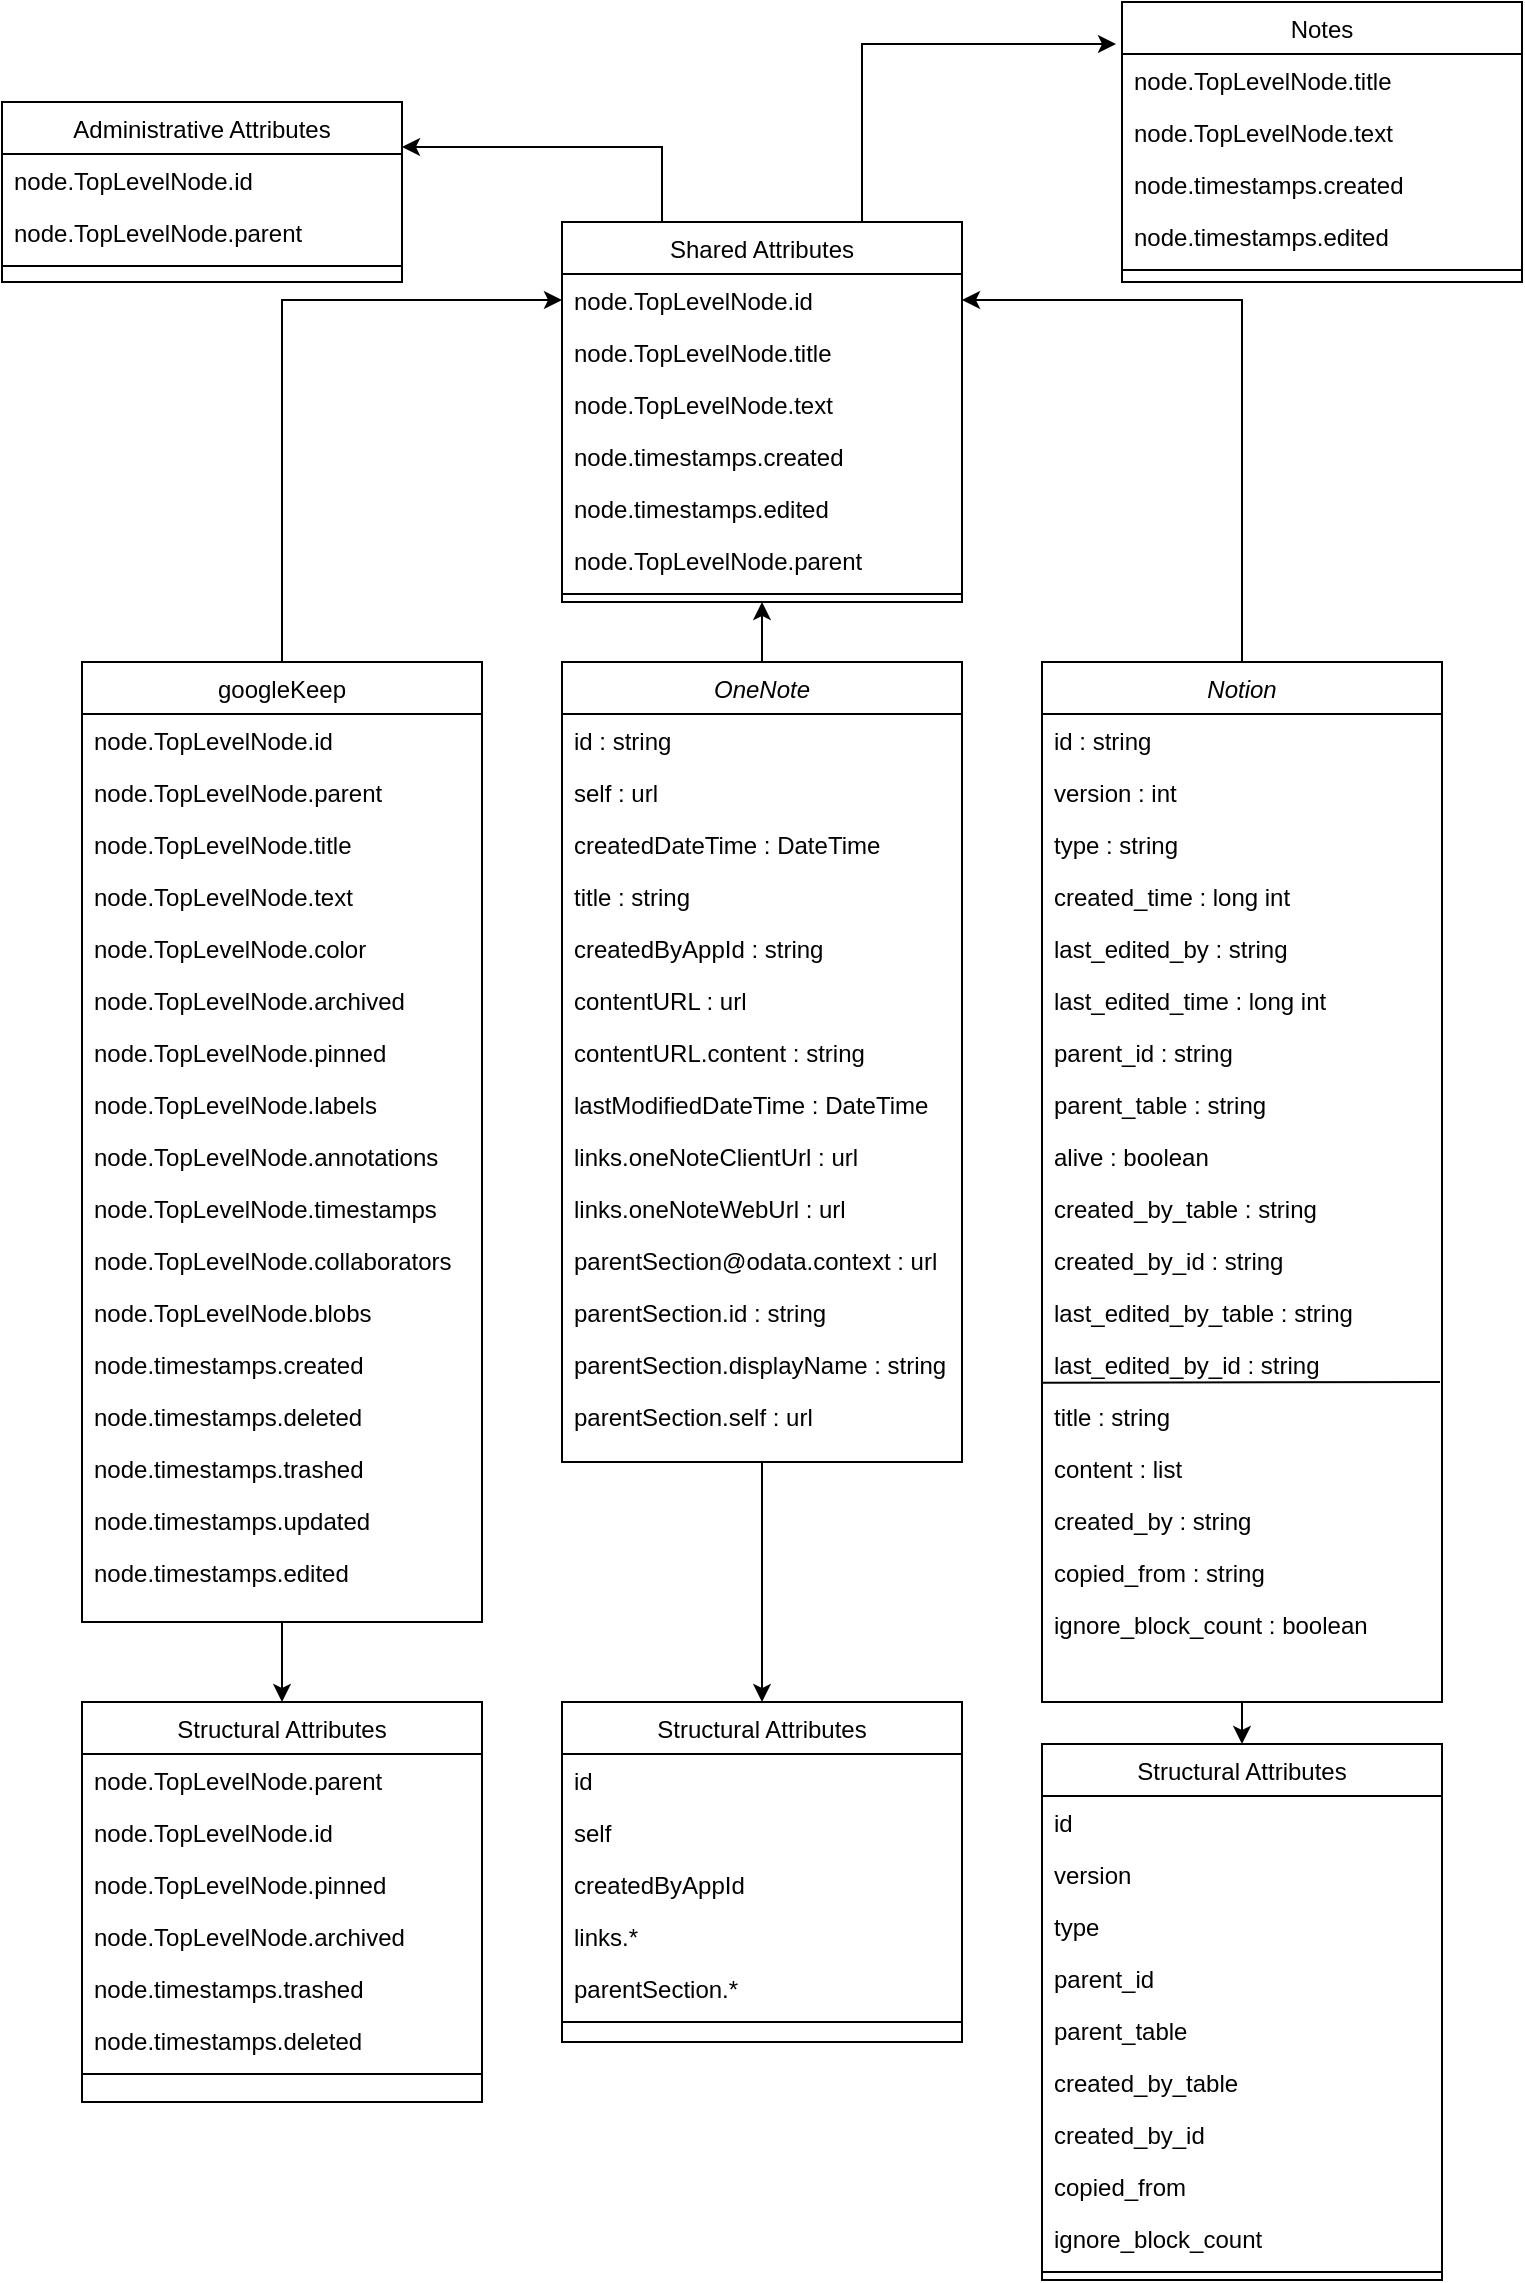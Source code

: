 <mxfile version="13.1.0" type="device"><diagram id="C5RBs43oDa-KdzZeNtuy" name="Page-1"><mxGraphModel dx="1424" dy="792" grid="1" gridSize="10" guides="1" tooltips="1" connect="1" arrows="1" fold="1" page="1" pageScale="1" pageWidth="827" pageHeight="1169" math="0" shadow="0"><root><mxCell id="WIyWlLk6GJQsqaUBKTNV-0"/><mxCell id="WIyWlLk6GJQsqaUBKTNV-1" parent="WIyWlLk6GJQsqaUBKTNV-0"/><mxCell id="JfaCgHYBOTV-kpZcKpVg-68" style="edgeStyle=orthogonalEdgeStyle;rounded=0;orthogonalLoop=1;jettySize=auto;html=1;exitX=0.5;exitY=0;exitDx=0;exitDy=0;entryX=0;entryY=0.5;entryDx=0;entryDy=0;" parent="WIyWlLk6GJQsqaUBKTNV-1" source="zkfFHV4jXpPFQw0GAbJ--6" edge="1"><mxGeometry relative="1" as="geometry"><mxPoint x="320" y="179" as="targetPoint"/><Array as="points"><mxPoint x="180" y="179"/></Array></mxGeometry></mxCell><mxCell id="ydB9DaKK_zEa8O-O2ueT-28" style="edgeStyle=orthogonalEdgeStyle;rounded=0;orthogonalLoop=1;jettySize=auto;html=1;exitX=0.5;exitY=1;exitDx=0;exitDy=0;entryX=0.5;entryY=0;entryDx=0;entryDy=0;" edge="1" parent="WIyWlLk6GJQsqaUBKTNV-1" source="zkfFHV4jXpPFQw0GAbJ--6" target="ydB9DaKK_zEa8O-O2ueT-0"><mxGeometry relative="1" as="geometry"/></mxCell><mxCell id="zkfFHV4jXpPFQw0GAbJ--6" value="googleKeep" style="swimlane;fontStyle=0;align=center;verticalAlign=top;childLayout=stackLayout;horizontal=1;startSize=26;horizontalStack=0;resizeParent=1;resizeLast=0;collapsible=1;marginBottom=0;rounded=0;shadow=0;strokeWidth=1;" parent="WIyWlLk6GJQsqaUBKTNV-1" vertex="1"><mxGeometry x="80" y="360" width="200" height="480" as="geometry"><mxRectangle x="130" y="380" width="160" height="26" as="alternateBounds"/></mxGeometry></mxCell><mxCell id="zkfFHV4jXpPFQw0GAbJ--7" value="node.TopLevelNode.id &#xA;" style="text;align=left;verticalAlign=top;spacingLeft=4;spacingRight=4;overflow=hidden;rotatable=0;points=[[0,0.5],[1,0.5]];portConstraint=eastwest;" parent="zkfFHV4jXpPFQw0GAbJ--6" vertex="1"><mxGeometry y="26" width="200" height="26" as="geometry"/></mxCell><mxCell id="JfaCgHYBOTV-kpZcKpVg-0" value="node.TopLevelNode.parent &#xA;" style="text;align=left;verticalAlign=top;spacingLeft=4;spacingRight=4;overflow=hidden;rotatable=0;points=[[0,0.5],[1,0.5]];portConstraint=eastwest;" parent="zkfFHV4jXpPFQw0GAbJ--6" vertex="1"><mxGeometry y="52" width="200" height="26" as="geometry"/></mxCell><mxCell id="JfaCgHYBOTV-kpZcKpVg-1" value="node.TopLevelNode.title &#xA;" style="text;align=left;verticalAlign=top;spacingLeft=4;spacingRight=4;overflow=hidden;rotatable=0;points=[[0,0.5],[1,0.5]];portConstraint=eastwest;" parent="zkfFHV4jXpPFQw0GAbJ--6" vertex="1"><mxGeometry y="78" width="200" height="26" as="geometry"/></mxCell><mxCell id="JfaCgHYBOTV-kpZcKpVg-3" value="node.TopLevelNode.text &#xA;" style="text;align=left;verticalAlign=top;spacingLeft=4;spacingRight=4;overflow=hidden;rotatable=0;points=[[0,0.5],[1,0.5]];portConstraint=eastwest;" parent="zkfFHV4jXpPFQw0GAbJ--6" vertex="1"><mxGeometry y="104" width="200" height="26" as="geometry"/></mxCell><mxCell id="JfaCgHYBOTV-kpZcKpVg-4" value="node.TopLevelNode.color &#xA;" style="text;align=left;verticalAlign=top;spacingLeft=4;spacingRight=4;overflow=hidden;rotatable=0;points=[[0,0.5],[1,0.5]];portConstraint=eastwest;" parent="zkfFHV4jXpPFQw0GAbJ--6" vertex="1"><mxGeometry y="130" width="200" height="26" as="geometry"/></mxCell><mxCell id="JfaCgHYBOTV-kpZcKpVg-5" value="node.TopLevelNode.archived &#xA;" style="text;align=left;verticalAlign=top;spacingLeft=4;spacingRight=4;overflow=hidden;rotatable=0;points=[[0,0.5],[1,0.5]];portConstraint=eastwest;" parent="zkfFHV4jXpPFQw0GAbJ--6" vertex="1"><mxGeometry y="156" width="200" height="26" as="geometry"/></mxCell><mxCell id="JfaCgHYBOTV-kpZcKpVg-7" value="node.TopLevelNode.pinned &#xA;" style="text;align=left;verticalAlign=top;spacingLeft=4;spacingRight=4;overflow=hidden;rotatable=0;points=[[0,0.5],[1,0.5]];portConstraint=eastwest;" parent="zkfFHV4jXpPFQw0GAbJ--6" vertex="1"><mxGeometry y="182" width="200" height="26" as="geometry"/></mxCell><mxCell id="JfaCgHYBOTV-kpZcKpVg-9" value="node.TopLevelNode.labels &#xA;" style="text;align=left;verticalAlign=top;spacingLeft=4;spacingRight=4;overflow=hidden;rotatable=0;points=[[0,0.5],[1,0.5]];portConstraint=eastwest;" parent="zkfFHV4jXpPFQw0GAbJ--6" vertex="1"><mxGeometry y="208" width="200" height="26" as="geometry"/></mxCell><mxCell id="JfaCgHYBOTV-kpZcKpVg-8" value="node.TopLevelNode.annotations &#xA;" style="text;align=left;verticalAlign=top;spacingLeft=4;spacingRight=4;overflow=hidden;rotatable=0;points=[[0,0.5],[1,0.5]];portConstraint=eastwest;" parent="zkfFHV4jXpPFQw0GAbJ--6" vertex="1"><mxGeometry y="234" width="200" height="26" as="geometry"/></mxCell><mxCell id="JfaCgHYBOTV-kpZcKpVg-10" value="node.TopLevelNode.timestamps &#xA;" style="text;align=left;verticalAlign=top;spacingLeft=4;spacingRight=4;overflow=hidden;rotatable=0;points=[[0,0.5],[1,0.5]];portConstraint=eastwest;" parent="zkfFHV4jXpPFQw0GAbJ--6" vertex="1"><mxGeometry y="260" width="200" height="26" as="geometry"/></mxCell><mxCell id="JfaCgHYBOTV-kpZcKpVg-12" value="node.TopLevelNode.collaborators &#xA;" style="text;align=left;verticalAlign=top;spacingLeft=4;spacingRight=4;overflow=hidden;rotatable=0;points=[[0,0.5],[1,0.5]];portConstraint=eastwest;" parent="zkfFHV4jXpPFQw0GAbJ--6" vertex="1"><mxGeometry y="286" width="200" height="26" as="geometry"/></mxCell><mxCell id="JfaCgHYBOTV-kpZcKpVg-11" value="node.TopLevelNode.blobs &#xA;" style="text;align=left;verticalAlign=top;spacingLeft=4;spacingRight=4;overflow=hidden;rotatable=0;points=[[0,0.5],[1,0.5]];portConstraint=eastwest;" parent="zkfFHV4jXpPFQw0GAbJ--6" vertex="1"><mxGeometry y="312" width="200" height="26" as="geometry"/></mxCell><mxCell id="JfaCgHYBOTV-kpZcKpVg-13" value="node.timestamps.created &#xA;" style="text;align=left;verticalAlign=top;spacingLeft=4;spacingRight=4;overflow=hidden;rotatable=0;points=[[0,0.5],[1,0.5]];portConstraint=eastwest;" parent="zkfFHV4jXpPFQw0GAbJ--6" vertex="1"><mxGeometry y="338" width="200" height="26" as="geometry"/></mxCell><mxCell id="JfaCgHYBOTV-kpZcKpVg-6" value="node.timestamps.deleted" style="text;align=left;verticalAlign=top;spacingLeft=4;spacingRight=4;overflow=hidden;rotatable=0;points=[[0,0.5],[1,0.5]];portConstraint=eastwest;" parent="zkfFHV4jXpPFQw0GAbJ--6" vertex="1"><mxGeometry y="364" width="200" height="26" as="geometry"/></mxCell><mxCell id="JfaCgHYBOTV-kpZcKpVg-14" value="node.timestamps.trashed" style="text;align=left;verticalAlign=top;spacingLeft=4;spacingRight=4;overflow=hidden;rotatable=0;points=[[0,0.5],[1,0.5]];portConstraint=eastwest;" parent="zkfFHV4jXpPFQw0GAbJ--6" vertex="1"><mxGeometry y="390" width="200" height="26" as="geometry"/></mxCell><mxCell id="JfaCgHYBOTV-kpZcKpVg-15" value="node.timestamps.updated" style="text;align=left;verticalAlign=top;spacingLeft=4;spacingRight=4;overflow=hidden;rotatable=0;points=[[0,0.5],[1,0.5]];portConstraint=eastwest;" parent="zkfFHV4jXpPFQw0GAbJ--6" vertex="1"><mxGeometry y="416" width="200" height="26" as="geometry"/></mxCell><mxCell id="JfaCgHYBOTV-kpZcKpVg-16" value="node.timestamps.edited" style="text;align=left;verticalAlign=top;spacingLeft=4;spacingRight=4;overflow=hidden;rotatable=0;points=[[0,0.5],[1,0.5]];portConstraint=eastwest;" parent="zkfFHV4jXpPFQw0GAbJ--6" vertex="1"><mxGeometry y="442" width="200" height="26" as="geometry"/></mxCell><mxCell id="JfaCgHYBOTV-kpZcKpVg-69" style="edgeStyle=orthogonalEdgeStyle;rounded=0;orthogonalLoop=1;jettySize=auto;html=1;exitX=0.5;exitY=0;exitDx=0;exitDy=0;entryX=0.5;entryY=1;entryDx=0;entryDy=0;" parent="WIyWlLk6GJQsqaUBKTNV-1" source="zkfFHV4jXpPFQw0GAbJ--0" target="JfaCgHYBOTV-kpZcKpVg-49" edge="1"><mxGeometry relative="1" as="geometry"/></mxCell><mxCell id="ydB9DaKK_zEa8O-O2ueT-29" style="edgeStyle=orthogonalEdgeStyle;rounded=0;orthogonalLoop=1;jettySize=auto;html=1;exitX=0.5;exitY=1;exitDx=0;exitDy=0;entryX=0.5;entryY=0;entryDx=0;entryDy=0;" edge="1" parent="WIyWlLk6GJQsqaUBKTNV-1" source="zkfFHV4jXpPFQw0GAbJ--0" target="ydB9DaKK_zEa8O-O2ueT-9"><mxGeometry relative="1" as="geometry"/></mxCell><mxCell id="zkfFHV4jXpPFQw0GAbJ--0" value="OneNote" style="swimlane;fontStyle=2;align=center;verticalAlign=top;childLayout=stackLayout;horizontal=1;startSize=26;horizontalStack=0;resizeParent=1;resizeLast=0;collapsible=1;marginBottom=0;rounded=0;shadow=0;strokeWidth=1;" parent="WIyWlLk6GJQsqaUBKTNV-1" vertex="1"><mxGeometry x="320" y="360" width="200" height="400" as="geometry"><mxRectangle x="230" y="140" width="160" height="26" as="alternateBounds"/></mxGeometry></mxCell><mxCell id="zkfFHV4jXpPFQw0GAbJ--1" value="id : string" style="text;align=left;verticalAlign=top;spacingLeft=4;spacingRight=4;overflow=hidden;rotatable=0;points=[[0,0.5],[1,0.5]];portConstraint=eastwest;" parent="zkfFHV4jXpPFQw0GAbJ--0" vertex="1"><mxGeometry y="26" width="200" height="26" as="geometry"/></mxCell><mxCell id="zkfFHV4jXpPFQw0GAbJ--2" value="self : url" style="text;align=left;verticalAlign=top;spacingLeft=4;spacingRight=4;overflow=hidden;rotatable=0;points=[[0,0.5],[1,0.5]];portConstraint=eastwest;rounded=0;shadow=0;html=0;" parent="zkfFHV4jXpPFQw0GAbJ--0" vertex="1"><mxGeometry y="52" width="200" height="26" as="geometry"/></mxCell><mxCell id="zkfFHV4jXpPFQw0GAbJ--3" value="createdDateTime : DateTime" style="text;align=left;verticalAlign=top;spacingLeft=4;spacingRight=4;overflow=hidden;rotatable=0;points=[[0,0.5],[1,0.5]];portConstraint=eastwest;rounded=0;shadow=0;html=0;" parent="zkfFHV4jXpPFQw0GAbJ--0" vertex="1"><mxGeometry y="78" width="200" height="26" as="geometry"/></mxCell><mxCell id="JfaCgHYBOTV-kpZcKpVg-17" value="title : string" style="text;align=left;verticalAlign=top;spacingLeft=4;spacingRight=4;overflow=hidden;rotatable=0;points=[[0,0.5],[1,0.5]];portConstraint=eastwest;rounded=0;shadow=0;html=0;" parent="zkfFHV4jXpPFQw0GAbJ--0" vertex="1"><mxGeometry y="104" width="200" height="26" as="geometry"/></mxCell><mxCell id="JfaCgHYBOTV-kpZcKpVg-20" value="createdByAppId : string" style="text;align=left;verticalAlign=top;spacingLeft=4;spacingRight=4;overflow=hidden;rotatable=0;points=[[0,0.5],[1,0.5]];portConstraint=eastwest;rounded=0;shadow=0;html=0;" parent="zkfFHV4jXpPFQw0GAbJ--0" vertex="1"><mxGeometry y="130" width="200" height="26" as="geometry"/></mxCell><mxCell id="JfaCgHYBOTV-kpZcKpVg-22" value="contentURL : url" style="text;align=left;verticalAlign=top;spacingLeft=4;spacingRight=4;overflow=hidden;rotatable=0;points=[[0,0.5],[1,0.5]];portConstraint=eastwest;rounded=0;shadow=0;html=0;" parent="zkfFHV4jXpPFQw0GAbJ--0" vertex="1"><mxGeometry y="156" width="200" height="26" as="geometry"/></mxCell><mxCell id="JfaCgHYBOTV-kpZcKpVg-19" value="contentURL.content : string" style="text;align=left;verticalAlign=top;spacingLeft=4;spacingRight=4;overflow=hidden;rotatable=0;points=[[0,0.5],[1,0.5]];portConstraint=eastwest;rounded=0;shadow=0;html=0;" parent="zkfFHV4jXpPFQw0GAbJ--0" vertex="1"><mxGeometry y="182" width="200" height="26" as="geometry"/></mxCell><mxCell id="JfaCgHYBOTV-kpZcKpVg-21" value="lastModifiedDateTime : DateTime" style="text;align=left;verticalAlign=top;spacingLeft=4;spacingRight=4;overflow=hidden;rotatable=0;points=[[0,0.5],[1,0.5]];portConstraint=eastwest;rounded=0;shadow=0;html=0;" parent="zkfFHV4jXpPFQw0GAbJ--0" vertex="1"><mxGeometry y="208" width="200" height="26" as="geometry"/></mxCell><mxCell id="JfaCgHYBOTV-kpZcKpVg-18" value="links.oneNoteClientUrl : url" style="text;align=left;verticalAlign=top;spacingLeft=4;spacingRight=4;overflow=hidden;rotatable=0;points=[[0,0.5],[1,0.5]];portConstraint=eastwest;rounded=0;shadow=0;html=0;" parent="zkfFHV4jXpPFQw0GAbJ--0" vertex="1"><mxGeometry y="234" width="200" height="26" as="geometry"/></mxCell><mxCell id="JfaCgHYBOTV-kpZcKpVg-25" value="links.oneNoteWebUrl : url" style="text;align=left;verticalAlign=top;spacingLeft=4;spacingRight=4;overflow=hidden;rotatable=0;points=[[0,0.5],[1,0.5]];portConstraint=eastwest;rounded=0;shadow=0;html=0;" parent="zkfFHV4jXpPFQw0GAbJ--0" vertex="1"><mxGeometry y="260" width="200" height="26" as="geometry"/></mxCell><mxCell id="JfaCgHYBOTV-kpZcKpVg-26" value="parentSection@odata.context : url" style="text;align=left;verticalAlign=top;spacingLeft=4;spacingRight=4;overflow=hidden;rotatable=0;points=[[0,0.5],[1,0.5]];portConstraint=eastwest;rounded=0;shadow=0;html=0;" parent="zkfFHV4jXpPFQw0GAbJ--0" vertex="1"><mxGeometry y="286" width="200" height="26" as="geometry"/></mxCell><mxCell id="JfaCgHYBOTV-kpZcKpVg-27" value="parentSection.id : string" style="text;align=left;verticalAlign=top;spacingLeft=4;spacingRight=4;overflow=hidden;rotatable=0;points=[[0,0.5],[1,0.5]];portConstraint=eastwest;rounded=0;shadow=0;html=0;" parent="zkfFHV4jXpPFQw0GAbJ--0" vertex="1"><mxGeometry y="312" width="200" height="26" as="geometry"/></mxCell><mxCell id="JfaCgHYBOTV-kpZcKpVg-23" value="parentSection.displayName : string" style="text;align=left;verticalAlign=top;spacingLeft=4;spacingRight=4;overflow=hidden;rotatable=0;points=[[0,0.5],[1,0.5]];portConstraint=eastwest;rounded=0;shadow=0;html=0;" parent="zkfFHV4jXpPFQw0GAbJ--0" vertex="1"><mxGeometry y="338" width="200" height="26" as="geometry"/></mxCell><mxCell id="JfaCgHYBOTV-kpZcKpVg-24" value="parentSection.self : url" style="text;align=left;verticalAlign=top;spacingLeft=4;spacingRight=4;overflow=hidden;rotatable=0;points=[[0,0.5],[1,0.5]];portConstraint=eastwest;rounded=0;shadow=0;html=0;" parent="zkfFHV4jXpPFQw0GAbJ--0" vertex="1"><mxGeometry y="364" width="200" height="26" as="geometry"/></mxCell><mxCell id="JfaCgHYBOTV-kpZcKpVg-70" style="edgeStyle=orthogonalEdgeStyle;rounded=0;orthogonalLoop=1;jettySize=auto;html=1;exitX=0.5;exitY=0;exitDx=0;exitDy=0;entryX=1;entryY=0.5;entryDx=0;entryDy=0;" parent="WIyWlLk6GJQsqaUBKTNV-1" source="JfaCgHYBOTV-kpZcKpVg-28" edge="1"><mxGeometry relative="1" as="geometry"><mxPoint x="520" y="179" as="targetPoint"/><Array as="points"><mxPoint x="660" y="179"/></Array></mxGeometry></mxCell><mxCell id="ydB9DaKK_zEa8O-O2ueT-30" style="edgeStyle=orthogonalEdgeStyle;rounded=0;orthogonalLoop=1;jettySize=auto;html=1;exitX=0.5;exitY=1;exitDx=0;exitDy=0;entryX=0.5;entryY=0;entryDx=0;entryDy=0;" edge="1" parent="WIyWlLk6GJQsqaUBKTNV-1" source="JfaCgHYBOTV-kpZcKpVg-28" target="ydB9DaKK_zEa8O-O2ueT-17"><mxGeometry relative="1" as="geometry"/></mxCell><mxCell id="JfaCgHYBOTV-kpZcKpVg-28" value="Notion" style="swimlane;fontStyle=2;align=center;verticalAlign=top;childLayout=stackLayout;horizontal=1;startSize=26;horizontalStack=0;resizeParent=1;resizeLast=0;collapsible=1;marginBottom=0;rounded=0;shadow=0;strokeWidth=1;" parent="WIyWlLk6GJQsqaUBKTNV-1" vertex="1"><mxGeometry x="560" y="360" width="200" height="520" as="geometry"><mxRectangle x="230" y="140" width="160" height="26" as="alternateBounds"/></mxGeometry></mxCell><mxCell id="JfaCgHYBOTV-kpZcKpVg-29" value="id : string" style="text;align=left;verticalAlign=top;spacingLeft=4;spacingRight=4;overflow=hidden;rotatable=0;points=[[0,0.5],[1,0.5]];portConstraint=eastwest;" parent="JfaCgHYBOTV-kpZcKpVg-28" vertex="1"><mxGeometry y="26" width="200" height="26" as="geometry"/></mxCell><mxCell id="JfaCgHYBOTV-kpZcKpVg-30" value="version : int" style="text;align=left;verticalAlign=top;spacingLeft=4;spacingRight=4;overflow=hidden;rotatable=0;points=[[0,0.5],[1,0.5]];portConstraint=eastwest;rounded=0;shadow=0;html=0;" parent="JfaCgHYBOTV-kpZcKpVg-28" vertex="1"><mxGeometry y="52" width="200" height="26" as="geometry"/></mxCell><mxCell id="JfaCgHYBOTV-kpZcKpVg-31" value="type : string" style="text;align=left;verticalAlign=top;spacingLeft=4;spacingRight=4;overflow=hidden;rotatable=0;points=[[0,0.5],[1,0.5]];portConstraint=eastwest;rounded=0;shadow=0;html=0;" parent="JfaCgHYBOTV-kpZcKpVg-28" vertex="1"><mxGeometry y="78" width="200" height="26" as="geometry"/></mxCell><mxCell id="JfaCgHYBOTV-kpZcKpVg-33" value="created_time : long int" style="text;align=left;verticalAlign=top;spacingLeft=4;spacingRight=4;overflow=hidden;rotatable=0;points=[[0,0.5],[1,0.5]];portConstraint=eastwest;rounded=0;shadow=0;html=0;" parent="JfaCgHYBOTV-kpZcKpVg-28" vertex="1"><mxGeometry y="104" width="200" height="26" as="geometry"/></mxCell><mxCell id="JfaCgHYBOTV-kpZcKpVg-34" value="last_edited_by : string" style="text;align=left;verticalAlign=top;spacingLeft=4;spacingRight=4;overflow=hidden;rotatable=0;points=[[0,0.5],[1,0.5]];portConstraint=eastwest;rounded=0;shadow=0;html=0;" parent="JfaCgHYBOTV-kpZcKpVg-28" vertex="1"><mxGeometry y="130" width="200" height="26" as="geometry"/></mxCell><mxCell id="JfaCgHYBOTV-kpZcKpVg-35" value="last_edited_time : long int" style="text;align=left;verticalAlign=top;spacingLeft=4;spacingRight=4;overflow=hidden;rotatable=0;points=[[0,0.5],[1,0.5]];portConstraint=eastwest;rounded=0;shadow=0;html=0;" parent="JfaCgHYBOTV-kpZcKpVg-28" vertex="1"><mxGeometry y="156" width="200" height="26" as="geometry"/></mxCell><mxCell id="JfaCgHYBOTV-kpZcKpVg-36" value="parent_id : string" style="text;align=left;verticalAlign=top;spacingLeft=4;spacingRight=4;overflow=hidden;rotatable=0;points=[[0,0.5],[1,0.5]];portConstraint=eastwest;rounded=0;shadow=0;html=0;" parent="JfaCgHYBOTV-kpZcKpVg-28" vertex="1"><mxGeometry y="182" width="200" height="26" as="geometry"/></mxCell><mxCell id="JfaCgHYBOTV-kpZcKpVg-37" value="parent_table : string" style="text;align=left;verticalAlign=top;spacingLeft=4;spacingRight=4;overflow=hidden;rotatable=0;points=[[0,0.5],[1,0.5]];portConstraint=eastwest;rounded=0;shadow=0;html=0;" parent="JfaCgHYBOTV-kpZcKpVg-28" vertex="1"><mxGeometry y="208" width="200" height="26" as="geometry"/></mxCell><mxCell id="JfaCgHYBOTV-kpZcKpVg-38" value="alive : boolean" style="text;align=left;verticalAlign=top;spacingLeft=4;spacingRight=4;overflow=hidden;rotatable=0;points=[[0,0.5],[1,0.5]];portConstraint=eastwest;rounded=0;shadow=0;html=0;" parent="JfaCgHYBOTV-kpZcKpVg-28" vertex="1"><mxGeometry y="234" width="200" height="26" as="geometry"/></mxCell><mxCell id="JfaCgHYBOTV-kpZcKpVg-39" value="created_by_table : string" style="text;align=left;verticalAlign=top;spacingLeft=4;spacingRight=4;overflow=hidden;rotatable=0;points=[[0,0.5],[1,0.5]];portConstraint=eastwest;rounded=0;shadow=0;html=0;" parent="JfaCgHYBOTV-kpZcKpVg-28" vertex="1"><mxGeometry y="260" width="200" height="26" as="geometry"/></mxCell><mxCell id="JfaCgHYBOTV-kpZcKpVg-40" value="created_by_id : string" style="text;align=left;verticalAlign=top;spacingLeft=4;spacingRight=4;overflow=hidden;rotatable=0;points=[[0,0.5],[1,0.5]];portConstraint=eastwest;rounded=0;shadow=0;html=0;" parent="JfaCgHYBOTV-kpZcKpVg-28" vertex="1"><mxGeometry y="286" width="200" height="26" as="geometry"/></mxCell><mxCell id="JfaCgHYBOTV-kpZcKpVg-41" value="last_edited_by_table : string" style="text;align=left;verticalAlign=top;spacingLeft=4;spacingRight=4;overflow=hidden;rotatable=0;points=[[0,0.5],[1,0.5]];portConstraint=eastwest;rounded=0;shadow=0;html=0;" parent="JfaCgHYBOTV-kpZcKpVg-28" vertex="1"><mxGeometry y="312" width="200" height="26" as="geometry"/></mxCell><mxCell id="JfaCgHYBOTV-kpZcKpVg-42" value="last_edited_by_id : string" style="text;align=left;verticalAlign=top;spacingLeft=4;spacingRight=4;overflow=hidden;rotatable=0;points=[[0,0.5],[1,0.5]];portConstraint=eastwest;rounded=0;shadow=0;html=0;" parent="JfaCgHYBOTV-kpZcKpVg-28" vertex="1"><mxGeometry y="338" width="200" height="26" as="geometry"/></mxCell><mxCell id="JfaCgHYBOTV-kpZcKpVg-45" value="title : string" style="text;align=left;verticalAlign=top;spacingLeft=4;spacingRight=4;overflow=hidden;rotatable=0;points=[[0,0.5],[1,0.5]];portConstraint=eastwest;rounded=0;shadow=0;html=0;" parent="JfaCgHYBOTV-kpZcKpVg-28" vertex="1"><mxGeometry y="364" width="200" height="26" as="geometry"/></mxCell><mxCell id="JfaCgHYBOTV-kpZcKpVg-46" value="content : list" style="text;align=left;verticalAlign=top;spacingLeft=4;spacingRight=4;overflow=hidden;rotatable=0;points=[[0,0.5],[1,0.5]];portConstraint=eastwest;rounded=0;shadow=0;html=0;" parent="JfaCgHYBOTV-kpZcKpVg-28" vertex="1"><mxGeometry y="390" width="200" height="26" as="geometry"/></mxCell><mxCell id="JfaCgHYBOTV-kpZcKpVg-48" value="created_by : string" style="text;align=left;verticalAlign=top;spacingLeft=4;spacingRight=4;overflow=hidden;rotatable=0;points=[[0,0.5],[1,0.5]];portConstraint=eastwest;rounded=0;shadow=0;html=0;" parent="JfaCgHYBOTV-kpZcKpVg-28" vertex="1"><mxGeometry y="416" width="200" height="26" as="geometry"/></mxCell><mxCell id="JfaCgHYBOTV-kpZcKpVg-47" value="copied_from : string" style="text;align=left;verticalAlign=top;spacingLeft=4;spacingRight=4;overflow=hidden;rotatable=0;points=[[0,0.5],[1,0.5]];portConstraint=eastwest;rounded=0;shadow=0;html=0;" parent="JfaCgHYBOTV-kpZcKpVg-28" vertex="1"><mxGeometry y="442" width="200" height="26" as="geometry"/></mxCell><mxCell id="JfaCgHYBOTV-kpZcKpVg-32" value="ignore_block_count : boolean" style="text;align=left;verticalAlign=top;spacingLeft=4;spacingRight=4;overflow=hidden;rotatable=0;points=[[0,0.5],[1,0.5]];portConstraint=eastwest;rounded=0;shadow=0;html=0;" parent="JfaCgHYBOTV-kpZcKpVg-28" vertex="1"><mxGeometry y="468" width="200" height="26" as="geometry"/></mxCell><mxCell id="a1nf7_kKZEOx9Oq4Km3--19" value="" style="endArrow=none;html=1;exitX=0;exitY=0.86;exitDx=0;exitDy=0;exitPerimeter=0;" parent="JfaCgHYBOTV-kpZcKpVg-28" source="JfaCgHYBOTV-kpZcKpVg-42" edge="1"><mxGeometry width="50" height="50" relative="1" as="geometry"><mxPoint x="-170" y="500" as="sourcePoint"/><mxPoint x="199" y="360" as="targetPoint"/></mxGeometry></mxCell><mxCell id="a1nf7_kKZEOx9Oq4Km3--17" style="edgeStyle=orthogonalEdgeStyle;rounded=0;orthogonalLoop=1;jettySize=auto;html=1;exitX=0.25;exitY=0;exitDx=0;exitDy=0;entryX=1;entryY=0.25;entryDx=0;entryDy=0;" parent="WIyWlLk6GJQsqaUBKTNV-1" source="JfaCgHYBOTV-kpZcKpVg-49" target="a1nf7_kKZEOx9Oq4Km3--9" edge="1"><mxGeometry relative="1" as="geometry"/></mxCell><mxCell id="a1nf7_kKZEOx9Oq4Km3--18" style="edgeStyle=orthogonalEdgeStyle;rounded=0;orthogonalLoop=1;jettySize=auto;html=1;exitX=0.75;exitY=0;exitDx=0;exitDy=0;entryX=-0.015;entryY=-0.192;entryDx=0;entryDy=0;entryPerimeter=0;" parent="WIyWlLk6GJQsqaUBKTNV-1" source="JfaCgHYBOTV-kpZcKpVg-49" target="a1nf7_kKZEOx9Oq4Km3--3" edge="1"><mxGeometry relative="1" as="geometry"/></mxCell><mxCell id="JfaCgHYBOTV-kpZcKpVg-49" value="Shared Attributes" style="swimlane;fontStyle=0;align=center;verticalAlign=top;childLayout=stackLayout;horizontal=1;startSize=26;horizontalStack=0;resizeParent=1;resizeLast=0;collapsible=1;marginBottom=0;rounded=0;shadow=0;strokeWidth=1;" parent="WIyWlLk6GJQsqaUBKTNV-1" vertex="1"><mxGeometry x="320" y="140" width="200" height="190" as="geometry"><mxRectangle x="130" y="380" width="160" height="26" as="alternateBounds"/></mxGeometry></mxCell><mxCell id="JfaCgHYBOTV-kpZcKpVg-50" value="node.TopLevelNode.id &#xA;" style="text;align=left;verticalAlign=top;spacingLeft=4;spacingRight=4;overflow=hidden;rotatable=0;points=[[0,0.5],[1,0.5]];portConstraint=eastwest;" parent="JfaCgHYBOTV-kpZcKpVg-49" vertex="1"><mxGeometry y="26" width="200" height="26" as="geometry"/></mxCell><mxCell id="JfaCgHYBOTV-kpZcKpVg-52" value="node.TopLevelNode.title &#xA;" style="text;align=left;verticalAlign=top;spacingLeft=4;spacingRight=4;overflow=hidden;rotatable=0;points=[[0,0.5],[1,0.5]];portConstraint=eastwest;" parent="JfaCgHYBOTV-kpZcKpVg-49" vertex="1"><mxGeometry y="52" width="200" height="26" as="geometry"/></mxCell><mxCell id="JfaCgHYBOTV-kpZcKpVg-53" value="node.TopLevelNode.text &#xA;" style="text;align=left;verticalAlign=top;spacingLeft=4;spacingRight=4;overflow=hidden;rotatable=0;points=[[0,0.5],[1,0.5]];portConstraint=eastwest;" parent="JfaCgHYBOTV-kpZcKpVg-49" vertex="1"><mxGeometry y="78" width="200" height="26" as="geometry"/></mxCell><mxCell id="JfaCgHYBOTV-kpZcKpVg-62" value="node.timestamps.created &#xA;" style="text;align=left;verticalAlign=top;spacingLeft=4;spacingRight=4;overflow=hidden;rotatable=0;points=[[0,0.5],[1,0.5]];portConstraint=eastwest;" parent="JfaCgHYBOTV-kpZcKpVg-49" vertex="1"><mxGeometry y="104" width="200" height="26" as="geometry"/></mxCell><mxCell id="JfaCgHYBOTV-kpZcKpVg-66" value="node.timestamps.edited" style="text;align=left;verticalAlign=top;spacingLeft=4;spacingRight=4;overflow=hidden;rotatable=0;points=[[0,0.5],[1,0.5]];portConstraint=eastwest;" parent="JfaCgHYBOTV-kpZcKpVg-49" vertex="1"><mxGeometry y="130" width="200" height="26" as="geometry"/></mxCell><mxCell id="a1nf7_kKZEOx9Oq4Km3--0" value="node.TopLevelNode.parent &#xA;" style="text;align=left;verticalAlign=top;spacingLeft=4;spacingRight=4;overflow=hidden;rotatable=0;points=[[0,0.5],[1,0.5]];portConstraint=eastwest;" parent="JfaCgHYBOTV-kpZcKpVg-49" vertex="1"><mxGeometry y="156" width="200" height="26" as="geometry"/></mxCell><mxCell id="JfaCgHYBOTV-kpZcKpVg-67" value="" style="line;html=1;strokeWidth=1;align=left;verticalAlign=middle;spacingTop=-1;spacingLeft=3;spacingRight=3;rotatable=0;labelPosition=right;points=[];portConstraint=eastwest;" parent="JfaCgHYBOTV-kpZcKpVg-49" vertex="1"><mxGeometry y="182" width="200" height="8" as="geometry"/></mxCell><mxCell id="a1nf7_kKZEOx9Oq4Km3--9" value="Administrative Attributes" style="swimlane;fontStyle=0;align=center;verticalAlign=top;childLayout=stackLayout;horizontal=1;startSize=26;horizontalStack=0;resizeParent=1;resizeLast=0;collapsible=1;marginBottom=0;rounded=0;shadow=0;strokeWidth=1;" parent="WIyWlLk6GJQsqaUBKTNV-1" vertex="1"><mxGeometry x="40" y="80" width="200" height="90" as="geometry"><mxRectangle x="130" y="380" width="160" height="26" as="alternateBounds"/></mxGeometry></mxCell><mxCell id="a1nf7_kKZEOx9Oq4Km3--10" value="node.TopLevelNode.id &#xA;" style="text;align=left;verticalAlign=top;spacingLeft=4;spacingRight=4;overflow=hidden;rotatable=0;points=[[0,0.5],[1,0.5]];portConstraint=eastwest;" parent="a1nf7_kKZEOx9Oq4Km3--9" vertex="1"><mxGeometry y="26" width="200" height="26" as="geometry"/></mxCell><mxCell id="a1nf7_kKZEOx9Oq4Km3--15" value="node.TopLevelNode.parent &#xA;" style="text;align=left;verticalAlign=top;spacingLeft=4;spacingRight=4;overflow=hidden;rotatable=0;points=[[0,0.5],[1,0.5]];portConstraint=eastwest;" parent="a1nf7_kKZEOx9Oq4Km3--9" vertex="1"><mxGeometry y="52" width="200" height="26" as="geometry"/></mxCell><mxCell id="a1nf7_kKZEOx9Oq4Km3--16" value="" style="line;html=1;strokeWidth=1;align=left;verticalAlign=middle;spacingTop=-1;spacingLeft=3;spacingRight=3;rotatable=0;labelPosition=right;points=[];portConstraint=eastwest;" parent="a1nf7_kKZEOx9Oq4Km3--9" vertex="1"><mxGeometry y="78" width="200" height="8" as="geometry"/></mxCell><mxCell id="a1nf7_kKZEOx9Oq4Km3--1" value="Notes" style="swimlane;fontStyle=0;align=center;verticalAlign=top;childLayout=stackLayout;horizontal=1;startSize=26;horizontalStack=0;resizeParent=1;resizeLast=0;collapsible=1;marginBottom=0;rounded=0;shadow=0;strokeWidth=1;" parent="WIyWlLk6GJQsqaUBKTNV-1" vertex="1"><mxGeometry x="600" y="30" width="200" height="140" as="geometry"><mxRectangle x="130" y="380" width="160" height="26" as="alternateBounds"/></mxGeometry></mxCell><mxCell id="a1nf7_kKZEOx9Oq4Km3--3" value="node.TopLevelNode.title &#xA;" style="text;align=left;verticalAlign=top;spacingLeft=4;spacingRight=4;overflow=hidden;rotatable=0;points=[[0,0.5],[1,0.5]];portConstraint=eastwest;" parent="a1nf7_kKZEOx9Oq4Km3--1" vertex="1"><mxGeometry y="26" width="200" height="26" as="geometry"/></mxCell><mxCell id="a1nf7_kKZEOx9Oq4Km3--4" value="node.TopLevelNode.text &#xA;" style="text;align=left;verticalAlign=top;spacingLeft=4;spacingRight=4;overflow=hidden;rotatable=0;points=[[0,0.5],[1,0.5]];portConstraint=eastwest;" parent="a1nf7_kKZEOx9Oq4Km3--1" vertex="1"><mxGeometry y="52" width="200" height="26" as="geometry"/></mxCell><mxCell id="a1nf7_kKZEOx9Oq4Km3--5" value="node.timestamps.created &#xA;" style="text;align=left;verticalAlign=top;spacingLeft=4;spacingRight=4;overflow=hidden;rotatable=0;points=[[0,0.5],[1,0.5]];portConstraint=eastwest;" parent="a1nf7_kKZEOx9Oq4Km3--1" vertex="1"><mxGeometry y="78" width="200" height="26" as="geometry"/></mxCell><mxCell id="a1nf7_kKZEOx9Oq4Km3--6" value="node.timestamps.edited" style="text;align=left;verticalAlign=top;spacingLeft=4;spacingRight=4;overflow=hidden;rotatable=0;points=[[0,0.5],[1,0.5]];portConstraint=eastwest;" parent="a1nf7_kKZEOx9Oq4Km3--1" vertex="1"><mxGeometry y="104" width="200" height="26" as="geometry"/></mxCell><mxCell id="a1nf7_kKZEOx9Oq4Km3--8" value="" style="line;html=1;strokeWidth=1;align=left;verticalAlign=middle;spacingTop=-1;spacingLeft=3;spacingRight=3;rotatable=0;labelPosition=right;points=[];portConstraint=eastwest;" parent="a1nf7_kKZEOx9Oq4Km3--1" vertex="1"><mxGeometry y="130" width="200" height="8" as="geometry"/></mxCell><mxCell id="ydB9DaKK_zEa8O-O2ueT-0" value="Structural Attributes" style="swimlane;fontStyle=0;align=center;verticalAlign=top;childLayout=stackLayout;horizontal=1;startSize=26;horizontalStack=0;resizeParent=1;resizeLast=0;collapsible=1;marginBottom=0;rounded=0;shadow=0;strokeWidth=1;" vertex="1" parent="WIyWlLk6GJQsqaUBKTNV-1"><mxGeometry x="80" y="880" width="200" height="200" as="geometry"><mxRectangle x="130" y="380" width="160" height="26" as="alternateBounds"/></mxGeometry></mxCell><mxCell id="ydB9DaKK_zEa8O-O2ueT-1" value="node.TopLevelNode.parent &#xA;" style="text;align=left;verticalAlign=top;spacingLeft=4;spacingRight=4;overflow=hidden;rotatable=0;points=[[0,0.5],[1,0.5]];portConstraint=eastwest;" vertex="1" parent="ydB9DaKK_zEa8O-O2ueT-0"><mxGeometry y="26" width="200" height="26" as="geometry"/></mxCell><mxCell id="ydB9DaKK_zEa8O-O2ueT-2" value="node.TopLevelNode.id &#xA;" style="text;align=left;verticalAlign=top;spacingLeft=4;spacingRight=4;overflow=hidden;rotatable=0;points=[[0,0.5],[1,0.5]];portConstraint=eastwest;" vertex="1" parent="ydB9DaKK_zEa8O-O2ueT-0"><mxGeometry y="52" width="200" height="26" as="geometry"/></mxCell><mxCell id="ydB9DaKK_zEa8O-O2ueT-3" value="node.TopLevelNode.pinned &#xA;" style="text;align=left;verticalAlign=top;spacingLeft=4;spacingRight=4;overflow=hidden;rotatable=0;points=[[0,0.5],[1,0.5]];portConstraint=eastwest;" vertex="1" parent="ydB9DaKK_zEa8O-O2ueT-0"><mxGeometry y="78" width="200" height="26" as="geometry"/></mxCell><mxCell id="ydB9DaKK_zEa8O-O2ueT-4" value="node.TopLevelNode.archived &#xA;" style="text;align=left;verticalAlign=top;spacingLeft=4;spacingRight=4;overflow=hidden;rotatable=0;points=[[0,0.5],[1,0.5]];portConstraint=eastwest;" vertex="1" parent="ydB9DaKK_zEa8O-O2ueT-0"><mxGeometry y="104" width="200" height="26" as="geometry"/></mxCell><mxCell id="ydB9DaKK_zEa8O-O2ueT-5" value="node.timestamps.trashed" style="text;align=left;verticalAlign=top;spacingLeft=4;spacingRight=4;overflow=hidden;rotatable=0;points=[[0,0.5],[1,0.5]];portConstraint=eastwest;" vertex="1" parent="ydB9DaKK_zEa8O-O2ueT-0"><mxGeometry y="130" width="200" height="26" as="geometry"/></mxCell><mxCell id="ydB9DaKK_zEa8O-O2ueT-6" value="node.timestamps.deleted" style="text;align=left;verticalAlign=top;spacingLeft=4;spacingRight=4;overflow=hidden;rotatable=0;points=[[0,0.5],[1,0.5]];portConstraint=eastwest;" vertex="1" parent="ydB9DaKK_zEa8O-O2ueT-0"><mxGeometry y="156" width="200" height="26" as="geometry"/></mxCell><mxCell id="ydB9DaKK_zEa8O-O2ueT-7" value="" style="line;html=1;strokeWidth=1;align=left;verticalAlign=middle;spacingTop=-1;spacingLeft=3;spacingRight=3;rotatable=0;labelPosition=right;points=[];portConstraint=eastwest;" vertex="1" parent="ydB9DaKK_zEa8O-O2ueT-0"><mxGeometry y="182" width="200" height="8" as="geometry"/></mxCell><mxCell id="ydB9DaKK_zEa8O-O2ueT-9" value="Structural Attributes" style="swimlane;fontStyle=0;align=center;verticalAlign=top;childLayout=stackLayout;horizontal=1;startSize=26;horizontalStack=0;resizeParent=1;resizeLast=0;collapsible=1;marginBottom=0;rounded=0;shadow=0;strokeWidth=1;" vertex="1" parent="WIyWlLk6GJQsqaUBKTNV-1"><mxGeometry x="320" y="880" width="200" height="170" as="geometry"><mxRectangle x="130" y="380" width="160" height="26" as="alternateBounds"/></mxGeometry></mxCell><mxCell id="ydB9DaKK_zEa8O-O2ueT-10" value="id" style="text;align=left;verticalAlign=top;spacingLeft=4;spacingRight=4;overflow=hidden;rotatable=0;points=[[0,0.5],[1,0.5]];portConstraint=eastwest;" vertex="1" parent="ydB9DaKK_zEa8O-O2ueT-9"><mxGeometry y="26" width="200" height="26" as="geometry"/></mxCell><mxCell id="ydB9DaKK_zEa8O-O2ueT-11" value="self" style="text;align=left;verticalAlign=top;spacingLeft=4;spacingRight=4;overflow=hidden;rotatable=0;points=[[0,0.5],[1,0.5]];portConstraint=eastwest;" vertex="1" parent="ydB9DaKK_zEa8O-O2ueT-9"><mxGeometry y="52" width="200" height="26" as="geometry"/></mxCell><mxCell id="ydB9DaKK_zEa8O-O2ueT-12" value="createdByAppId" style="text;align=left;verticalAlign=top;spacingLeft=4;spacingRight=4;overflow=hidden;rotatable=0;points=[[0,0.5],[1,0.5]];portConstraint=eastwest;" vertex="1" parent="ydB9DaKK_zEa8O-O2ueT-9"><mxGeometry y="78" width="200" height="26" as="geometry"/></mxCell><mxCell id="ydB9DaKK_zEa8O-O2ueT-13" value="links.*" style="text;align=left;verticalAlign=top;spacingLeft=4;spacingRight=4;overflow=hidden;rotatable=0;points=[[0,0.5],[1,0.5]];portConstraint=eastwest;" vertex="1" parent="ydB9DaKK_zEa8O-O2ueT-9"><mxGeometry y="104" width="200" height="26" as="geometry"/></mxCell><mxCell id="ydB9DaKK_zEa8O-O2ueT-14" value="parentSection.*" style="text;align=left;verticalAlign=top;spacingLeft=4;spacingRight=4;overflow=hidden;rotatable=0;points=[[0,0.5],[1,0.5]];portConstraint=eastwest;" vertex="1" parent="ydB9DaKK_zEa8O-O2ueT-9"><mxGeometry y="130" width="200" height="26" as="geometry"/></mxCell><mxCell id="ydB9DaKK_zEa8O-O2ueT-16" value="" style="line;html=1;strokeWidth=1;align=left;verticalAlign=middle;spacingTop=-1;spacingLeft=3;spacingRight=3;rotatable=0;labelPosition=right;points=[];portConstraint=eastwest;" vertex="1" parent="ydB9DaKK_zEa8O-O2ueT-9"><mxGeometry y="156" width="200" height="8" as="geometry"/></mxCell><mxCell id="ydB9DaKK_zEa8O-O2ueT-17" value="Structural Attributes" style="swimlane;fontStyle=0;align=center;verticalAlign=top;childLayout=stackLayout;horizontal=1;startSize=26;horizontalStack=0;resizeParent=1;resizeLast=0;collapsible=1;marginBottom=0;rounded=0;shadow=0;strokeWidth=1;" vertex="1" parent="WIyWlLk6GJQsqaUBKTNV-1"><mxGeometry x="560" y="901" width="200" height="268" as="geometry"><mxRectangle x="130" y="380" width="160" height="26" as="alternateBounds"/></mxGeometry></mxCell><mxCell id="ydB9DaKK_zEa8O-O2ueT-18" value="id" style="text;align=left;verticalAlign=top;spacingLeft=4;spacingRight=4;overflow=hidden;rotatable=0;points=[[0,0.5],[1,0.5]];portConstraint=eastwest;" vertex="1" parent="ydB9DaKK_zEa8O-O2ueT-17"><mxGeometry y="26" width="200" height="26" as="geometry"/></mxCell><mxCell id="ydB9DaKK_zEa8O-O2ueT-19" value="version" style="text;align=left;verticalAlign=top;spacingLeft=4;spacingRight=4;overflow=hidden;rotatable=0;points=[[0,0.5],[1,0.5]];portConstraint=eastwest;" vertex="1" parent="ydB9DaKK_zEa8O-O2ueT-17"><mxGeometry y="52" width="200" height="26" as="geometry"/></mxCell><mxCell id="ydB9DaKK_zEa8O-O2ueT-20" value="type" style="text;align=left;verticalAlign=top;spacingLeft=4;spacingRight=4;overflow=hidden;rotatable=0;points=[[0,0.5],[1,0.5]];portConstraint=eastwest;" vertex="1" parent="ydB9DaKK_zEa8O-O2ueT-17"><mxGeometry y="78" width="200" height="26" as="geometry"/></mxCell><mxCell id="ydB9DaKK_zEa8O-O2ueT-21" value="parent_id" style="text;align=left;verticalAlign=top;spacingLeft=4;spacingRight=4;overflow=hidden;rotatable=0;points=[[0,0.5],[1,0.5]];portConstraint=eastwest;" vertex="1" parent="ydB9DaKK_zEa8O-O2ueT-17"><mxGeometry y="104" width="200" height="26" as="geometry"/></mxCell><mxCell id="ydB9DaKK_zEa8O-O2ueT-22" value="parent_table" style="text;align=left;verticalAlign=top;spacingLeft=4;spacingRight=4;overflow=hidden;rotatable=0;points=[[0,0.5],[1,0.5]];portConstraint=eastwest;" vertex="1" parent="ydB9DaKK_zEa8O-O2ueT-17"><mxGeometry y="130" width="200" height="26" as="geometry"/></mxCell><mxCell id="ydB9DaKK_zEa8O-O2ueT-23" value="created_by_table" style="text;align=left;verticalAlign=top;spacingLeft=4;spacingRight=4;overflow=hidden;rotatable=0;points=[[0,0.5],[1,0.5]];portConstraint=eastwest;" vertex="1" parent="ydB9DaKK_zEa8O-O2ueT-17"><mxGeometry y="156" width="200" height="26" as="geometry"/></mxCell><mxCell id="ydB9DaKK_zEa8O-O2ueT-26" value="created_by_id" style="text;align=left;verticalAlign=top;spacingLeft=4;spacingRight=4;overflow=hidden;rotatable=0;points=[[0,0.5],[1,0.5]];portConstraint=eastwest;" vertex="1" parent="ydB9DaKK_zEa8O-O2ueT-17"><mxGeometry y="182" width="200" height="26" as="geometry"/></mxCell><mxCell id="ydB9DaKK_zEa8O-O2ueT-25" value="copied_from" style="text;align=left;verticalAlign=top;spacingLeft=4;spacingRight=4;overflow=hidden;rotatable=0;points=[[0,0.5],[1,0.5]];portConstraint=eastwest;" vertex="1" parent="ydB9DaKK_zEa8O-O2ueT-17"><mxGeometry y="208" width="200" height="26" as="geometry"/></mxCell><mxCell id="ydB9DaKK_zEa8O-O2ueT-27" value="ignore_block_count" style="text;align=left;verticalAlign=top;spacingLeft=4;spacingRight=4;overflow=hidden;rotatable=0;points=[[0,0.5],[1,0.5]];portConstraint=eastwest;" vertex="1" parent="ydB9DaKK_zEa8O-O2ueT-17"><mxGeometry y="234" width="200" height="26" as="geometry"/></mxCell><mxCell id="ydB9DaKK_zEa8O-O2ueT-24" value="" style="line;html=1;strokeWidth=1;align=left;verticalAlign=middle;spacingTop=-1;spacingLeft=3;spacingRight=3;rotatable=0;labelPosition=right;points=[];portConstraint=eastwest;" vertex="1" parent="ydB9DaKK_zEa8O-O2ueT-17"><mxGeometry y="260" width="200" height="8" as="geometry"/></mxCell></root></mxGraphModel></diagram></mxfile>